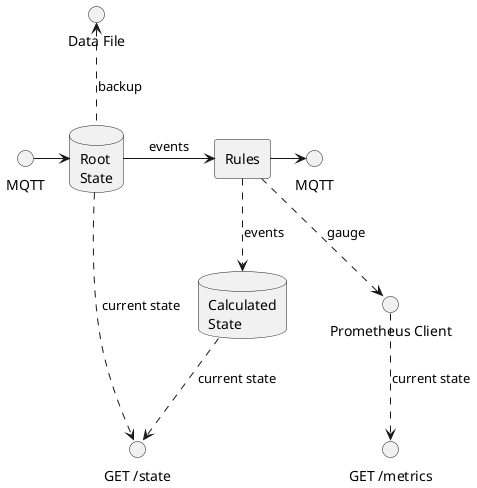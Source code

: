 @startuml

interface "MQTT" as mqttin
interface "MQTT" as mqttout
interface "Data File" as file
interface "Prometheus Client" as prom
interface "GET /state" as getstate
interface "GET /metrics" as getmetrics
database "Root\nState" as root
agent "Rules" as rules
database "Calculated\nState" as calculated

mqttin -> root
root .up.> file: backup
root -> rules: events
rules .down.> calculated: events
rules -> mqttout
rules .down.> prom: gauge
root .down.> getstate: current state
calculated .down.> getstate: current state
prom .down.> getmetrics: current state

@enduml
